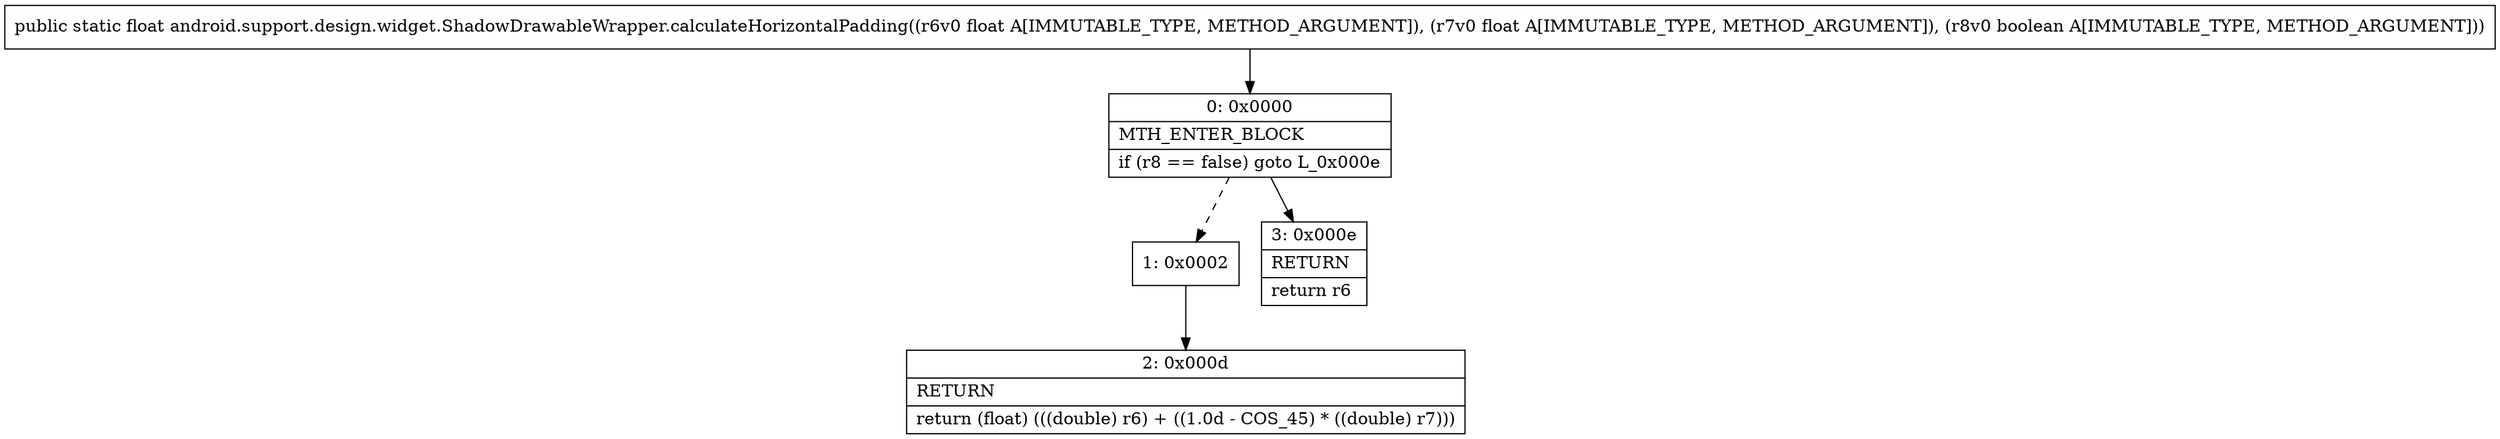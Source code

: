 digraph "CFG forandroid.support.design.widget.ShadowDrawableWrapper.calculateHorizontalPadding(FFZ)F" {
Node_0 [shape=record,label="{0\:\ 0x0000|MTH_ENTER_BLOCK\l|if (r8 == false) goto L_0x000e\l}"];
Node_1 [shape=record,label="{1\:\ 0x0002}"];
Node_2 [shape=record,label="{2\:\ 0x000d|RETURN\l|return (float) (((double) r6) + ((1.0d \- COS_45) * ((double) r7)))\l}"];
Node_3 [shape=record,label="{3\:\ 0x000e|RETURN\l|return r6\l}"];
MethodNode[shape=record,label="{public static float android.support.design.widget.ShadowDrawableWrapper.calculateHorizontalPadding((r6v0 float A[IMMUTABLE_TYPE, METHOD_ARGUMENT]), (r7v0 float A[IMMUTABLE_TYPE, METHOD_ARGUMENT]), (r8v0 boolean A[IMMUTABLE_TYPE, METHOD_ARGUMENT])) }"];
MethodNode -> Node_0;
Node_0 -> Node_1[style=dashed];
Node_0 -> Node_3;
Node_1 -> Node_2;
}

